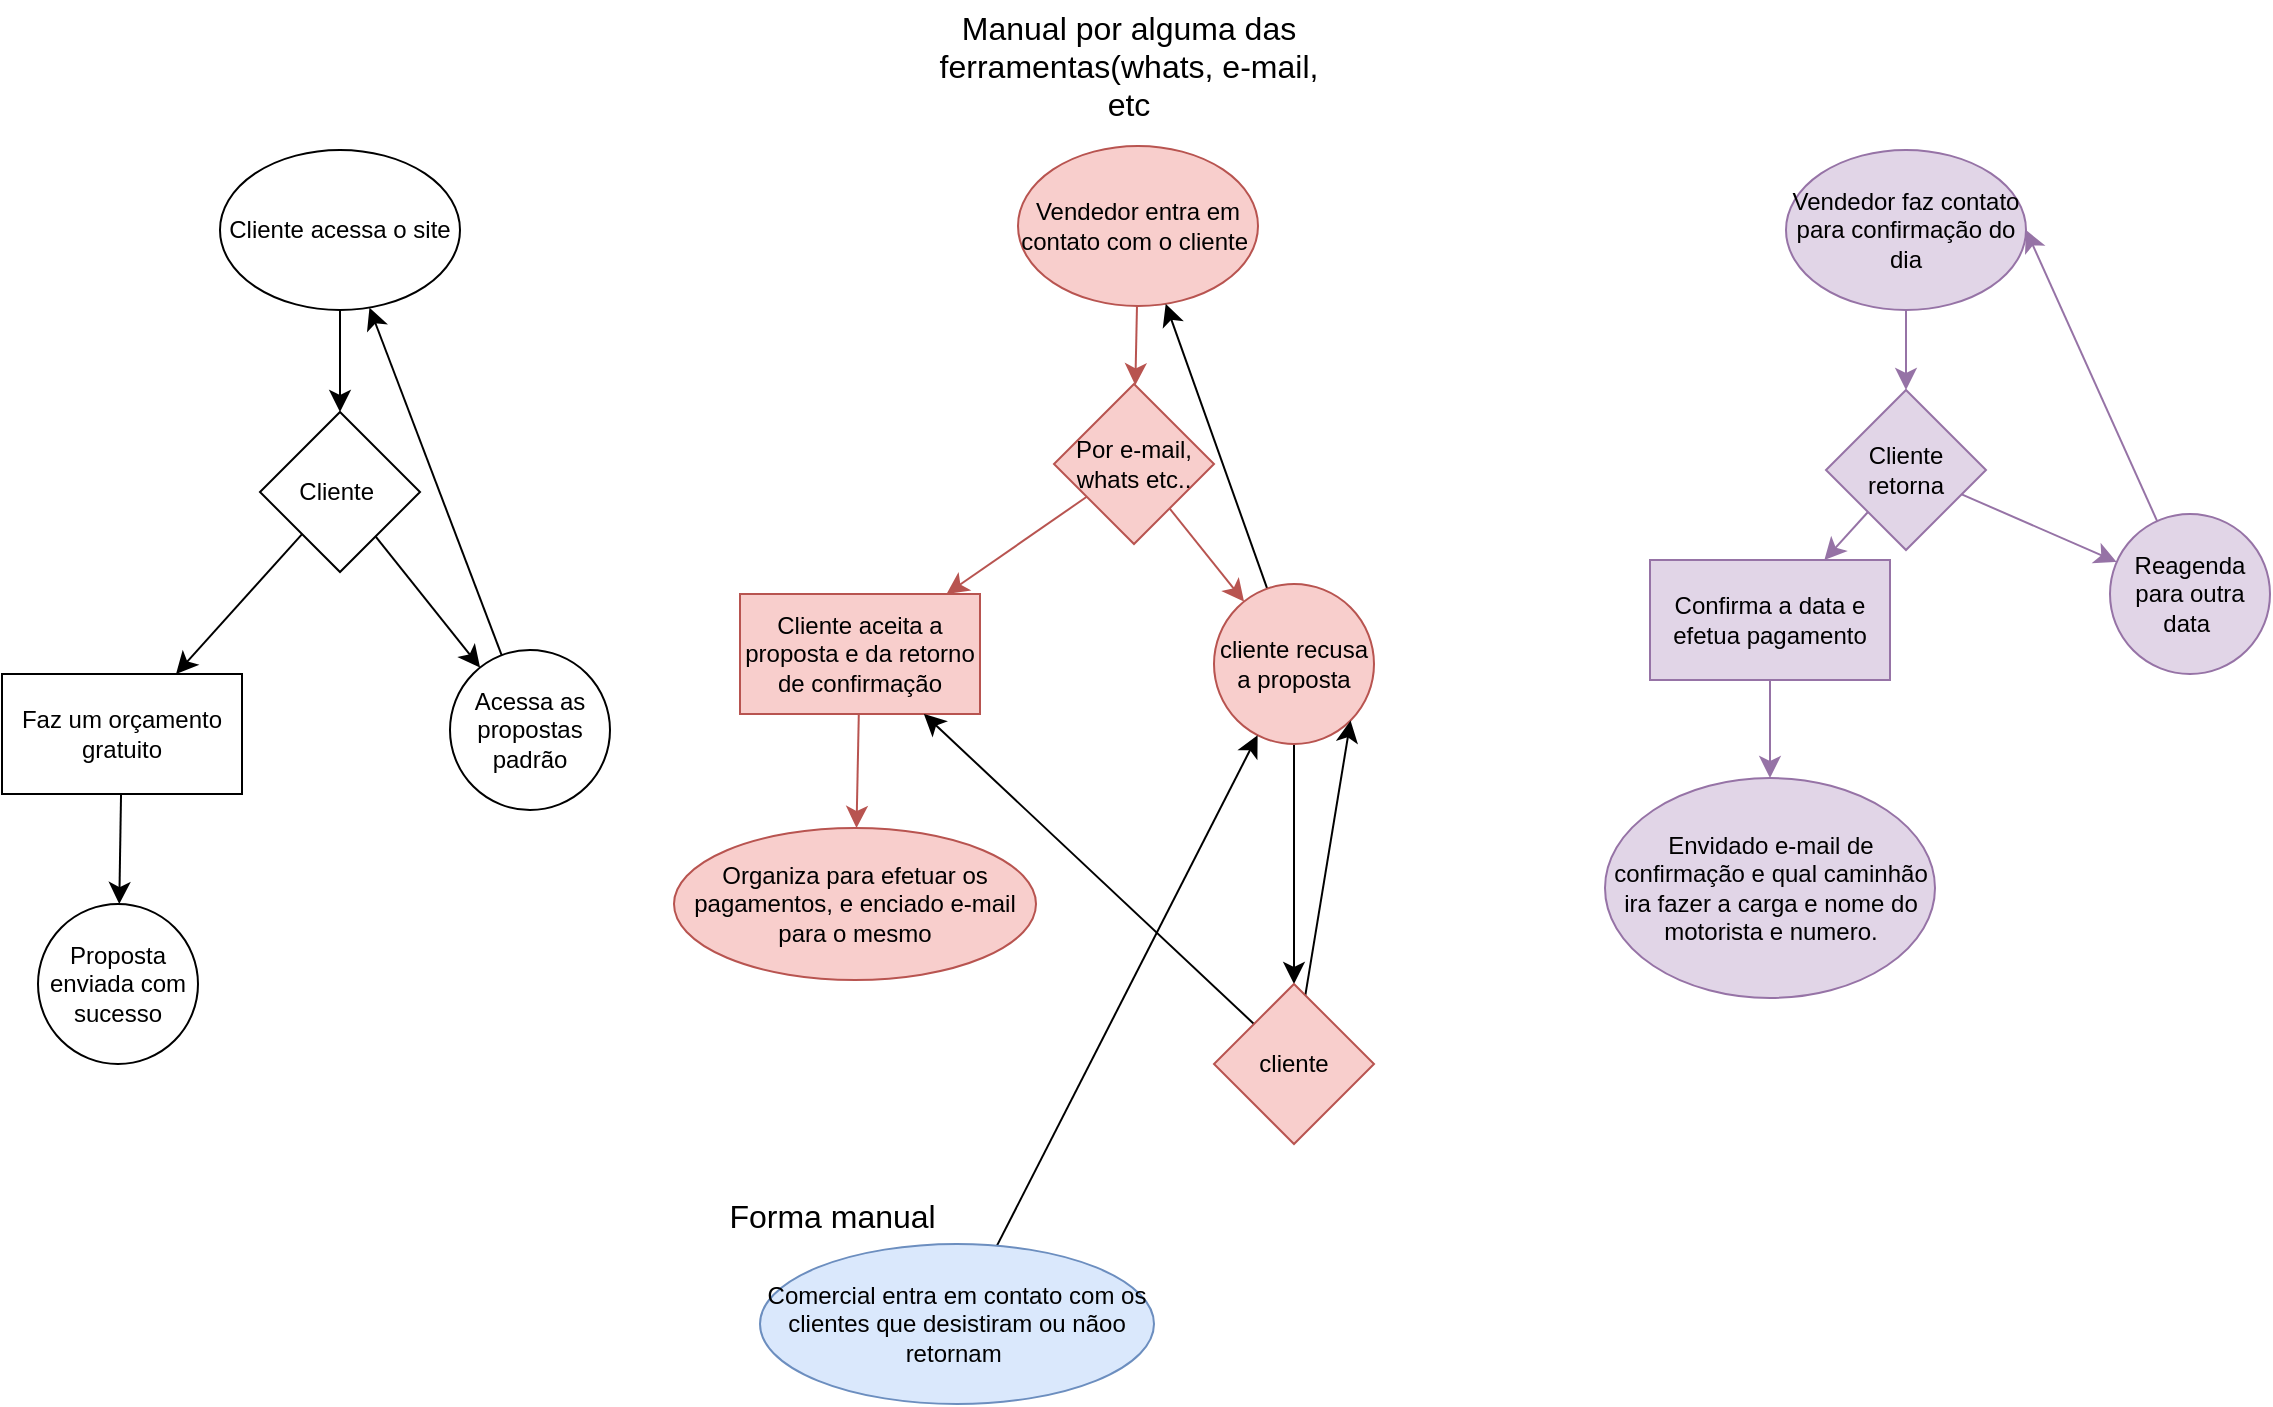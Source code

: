 <mxfile version="24.9.3">
  <diagram name="Página-1" id="csOUmaj2i5kUrGmTa8MK">
    <mxGraphModel dx="1793" dy="1223" grid="0" gridSize="10" guides="1" tooltips="1" connect="1" arrows="1" fold="1" page="0" pageScale="1" pageWidth="827" pageHeight="1169" math="0" shadow="0">
      <root>
        <mxCell id="0" />
        <mxCell id="1" parent="0" />
        <mxCell id="0uR6qXvt8WUA19gHWhxm-4" style="edgeStyle=none;curved=1;rounded=0;orthogonalLoop=1;jettySize=auto;html=1;fontSize=12;startSize=8;endSize=8;" edge="1" parent="1" source="0uR6qXvt8WUA19gHWhxm-9" target="0uR6qXvt8WUA19gHWhxm-2">
          <mxGeometry relative="1" as="geometry">
            <mxPoint x="22" y="-43" as="sourcePoint" />
          </mxGeometry>
        </mxCell>
        <mxCell id="0uR6qXvt8WUA19gHWhxm-6" value="" style="edgeStyle=none;curved=1;rounded=0;orthogonalLoop=1;jettySize=auto;html=1;fontSize=12;startSize=8;endSize=8;" edge="1" parent="1" source="0uR6qXvt8WUA19gHWhxm-2" target="0uR6qXvt8WUA19gHWhxm-5">
          <mxGeometry relative="1" as="geometry" />
        </mxCell>
        <mxCell id="0uR6qXvt8WUA19gHWhxm-8" value="" style="edgeStyle=none;curved=1;rounded=0;orthogonalLoop=1;jettySize=auto;html=1;fontSize=12;startSize=8;endSize=8;" edge="1" parent="1" source="0uR6qXvt8WUA19gHWhxm-2" target="0uR6qXvt8WUA19gHWhxm-12">
          <mxGeometry relative="1" as="geometry">
            <mxPoint x="83.669" y="138" as="targetPoint" />
          </mxGeometry>
        </mxCell>
        <mxCell id="0uR6qXvt8WUA19gHWhxm-2" value="Cliente&amp;nbsp;" style="rhombus;whiteSpace=wrap;html=1;" vertex="1" parent="1">
          <mxGeometry x="-18" y="7" width="80" height="80" as="geometry" />
        </mxCell>
        <mxCell id="0uR6qXvt8WUA19gHWhxm-11" value="" style="edgeStyle=none;curved=1;rounded=0;orthogonalLoop=1;jettySize=auto;html=1;fontSize=12;startSize=8;endSize=8;" edge="1" parent="1" source="0uR6qXvt8WUA19gHWhxm-5" target="0uR6qXvt8WUA19gHWhxm-10">
          <mxGeometry relative="1" as="geometry" />
        </mxCell>
        <mxCell id="0uR6qXvt8WUA19gHWhxm-5" value="Faz um orçamento gratuito" style="whiteSpace=wrap;html=1;" vertex="1" parent="1">
          <mxGeometry x="-147" y="138" width="120" height="60" as="geometry" />
        </mxCell>
        <mxCell id="0uR6qXvt8WUA19gHWhxm-9" value="Cliente acessa o site" style="ellipse;whiteSpace=wrap;html=1;" vertex="1" parent="1">
          <mxGeometry x="-38" y="-124" width="120" height="80" as="geometry" />
        </mxCell>
        <mxCell id="0uR6qXvt8WUA19gHWhxm-10" value="Proposta enviada com sucesso" style="ellipse;whiteSpace=wrap;html=1;" vertex="1" parent="1">
          <mxGeometry x="-129" y="253" width="80" height="80" as="geometry" />
        </mxCell>
        <mxCell id="0uR6qXvt8WUA19gHWhxm-43" style="edgeStyle=none;curved=1;rounded=0;orthogonalLoop=1;jettySize=auto;html=1;fontSize=12;startSize=8;endSize=8;" edge="1" parent="1" source="0uR6qXvt8WUA19gHWhxm-12" target="0uR6qXvt8WUA19gHWhxm-9">
          <mxGeometry relative="1" as="geometry" />
        </mxCell>
        <mxCell id="0uR6qXvt8WUA19gHWhxm-12" value="Acessa as propostas padrão" style="ellipse;whiteSpace=wrap;html=1;aspect=fixed;" vertex="1" parent="1">
          <mxGeometry x="77" y="126" width="80" height="80" as="geometry" />
        </mxCell>
        <mxCell id="0uR6qXvt8WUA19gHWhxm-15" value="" style="edgeStyle=none;curved=1;rounded=0;orthogonalLoop=1;jettySize=auto;html=1;fontSize=12;startSize=8;endSize=8;fillColor=#f8cecc;strokeColor=#b85450;" edge="1" parent="1" source="0uR6qXvt8WUA19gHWhxm-13" target="0uR6qXvt8WUA19gHWhxm-14">
          <mxGeometry relative="1" as="geometry" />
        </mxCell>
        <mxCell id="0uR6qXvt8WUA19gHWhxm-13" value="Vendedor entra em contato com o cliente&amp;nbsp;" style="ellipse;whiteSpace=wrap;html=1;fillColor=#f8cecc;strokeColor=#b85450;" vertex="1" parent="1">
          <mxGeometry x="361" y="-126" width="120" height="80" as="geometry" />
        </mxCell>
        <mxCell id="0uR6qXvt8WUA19gHWhxm-23" value="" style="edgeStyle=none;curved=1;rounded=0;orthogonalLoop=1;jettySize=auto;html=1;fontSize=12;startSize=8;endSize=8;fillColor=#f8cecc;strokeColor=#b85450;" edge="1" parent="1" source="0uR6qXvt8WUA19gHWhxm-14" target="0uR6qXvt8WUA19gHWhxm-28">
          <mxGeometry relative="1" as="geometry">
            <mxPoint x="502.565" y="95" as="targetPoint" />
          </mxGeometry>
        </mxCell>
        <mxCell id="0uR6qXvt8WUA19gHWhxm-25" value="" style="edgeStyle=none;curved=1;rounded=0;orthogonalLoop=1;jettySize=auto;html=1;fontSize=12;startSize=8;endSize=8;fillColor=#f8cecc;strokeColor=#b85450;" edge="1" parent="1" source="0uR6qXvt8WUA19gHWhxm-14" target="0uR6qXvt8WUA19gHWhxm-24">
          <mxGeometry relative="1" as="geometry" />
        </mxCell>
        <mxCell id="0uR6qXvt8WUA19gHWhxm-14" value="Por e-mail, whats etc.." style="rhombus;whiteSpace=wrap;html=1;fillColor=#f8cecc;strokeColor=#b85450;" vertex="1" parent="1">
          <mxGeometry x="379" y="-7" width="80" height="80" as="geometry" />
        </mxCell>
        <mxCell id="0uR6qXvt8WUA19gHWhxm-27" value="" style="edgeStyle=none;curved=1;rounded=0;orthogonalLoop=1;jettySize=auto;html=1;fontSize=12;startSize=8;endSize=8;fillColor=#f8cecc;strokeColor=#b85450;" edge="1" parent="1" source="0uR6qXvt8WUA19gHWhxm-24" target="0uR6qXvt8WUA19gHWhxm-26">
          <mxGeometry relative="1" as="geometry" />
        </mxCell>
        <mxCell id="0uR6qXvt8WUA19gHWhxm-24" value="Cliente aceita a proposta e da retorno de confirmação" style="whiteSpace=wrap;html=1;fillColor=#f8cecc;strokeColor=#b85450;" vertex="1" parent="1">
          <mxGeometry x="222" y="98" width="120" height="60" as="geometry" />
        </mxCell>
        <mxCell id="0uR6qXvt8WUA19gHWhxm-26" value="Organiza para efetuar os pagamentos, e enciado e-mail para o mesmo" style="ellipse;whiteSpace=wrap;html=1;fillColor=#f8cecc;strokeColor=#b85450;" vertex="1" parent="1">
          <mxGeometry x="189" y="215" width="181" height="76" as="geometry" />
        </mxCell>
        <mxCell id="0uR6qXvt8WUA19gHWhxm-44" style="edgeStyle=none;curved=1;rounded=0;orthogonalLoop=1;jettySize=auto;html=1;fontSize=12;startSize=8;endSize=8;" edge="1" parent="1" source="0uR6qXvt8WUA19gHWhxm-28" target="0uR6qXvt8WUA19gHWhxm-13">
          <mxGeometry relative="1" as="geometry" />
        </mxCell>
        <mxCell id="0uR6qXvt8WUA19gHWhxm-48" value="" style="edgeStyle=none;curved=1;rounded=0;orthogonalLoop=1;jettySize=auto;html=1;fontSize=12;startSize=8;endSize=8;" edge="1" parent="1" source="0uR6qXvt8WUA19gHWhxm-28" target="0uR6qXvt8WUA19gHWhxm-47">
          <mxGeometry relative="1" as="geometry" />
        </mxCell>
        <mxCell id="0uR6qXvt8WUA19gHWhxm-28" value="cliente recusa a proposta" style="ellipse;whiteSpace=wrap;html=1;aspect=fixed;fillColor=#f8cecc;strokeColor=#b85450;" vertex="1" parent="1">
          <mxGeometry x="459" y="93" width="80" height="80" as="geometry" />
        </mxCell>
        <mxCell id="0uR6qXvt8WUA19gHWhxm-31" style="edgeStyle=none;curved=1;rounded=0;orthogonalLoop=1;jettySize=auto;html=1;entryX=0.5;entryY=0;entryDx=0;entryDy=0;fontSize=12;startSize=8;endSize=8;fillColor=#e1d5e7;strokeColor=#9673a6;" edge="1" parent="1" source="0uR6qXvt8WUA19gHWhxm-29" target="0uR6qXvt8WUA19gHWhxm-30">
          <mxGeometry relative="1" as="geometry" />
        </mxCell>
        <mxCell id="0uR6qXvt8WUA19gHWhxm-29" value="Vendedor faz contato para confirmação do dia" style="ellipse;whiteSpace=wrap;html=1;fillColor=#e1d5e7;strokeColor=#9673a6;" vertex="1" parent="1">
          <mxGeometry x="745" y="-124" width="120" height="80" as="geometry" />
        </mxCell>
        <mxCell id="0uR6qXvt8WUA19gHWhxm-33" value="" style="edgeStyle=none;curved=1;rounded=0;orthogonalLoop=1;jettySize=auto;html=1;fontSize=12;startSize=8;endSize=8;fillColor=#e1d5e7;strokeColor=#9673a6;" edge="1" parent="1" source="0uR6qXvt8WUA19gHWhxm-30" target="0uR6qXvt8WUA19gHWhxm-32">
          <mxGeometry relative="1" as="geometry" />
        </mxCell>
        <mxCell id="0uR6qXvt8WUA19gHWhxm-35" value="" style="edgeStyle=none;curved=1;rounded=0;orthogonalLoop=1;jettySize=auto;html=1;fontSize=12;startSize=8;endSize=8;fillColor=#e1d5e7;strokeColor=#9673a6;" edge="1" parent="1" source="0uR6qXvt8WUA19gHWhxm-30" target="0uR6qXvt8WUA19gHWhxm-34">
          <mxGeometry relative="1" as="geometry" />
        </mxCell>
        <mxCell id="0uR6qXvt8WUA19gHWhxm-30" value="Cliente retorna" style="rhombus;whiteSpace=wrap;html=1;fillColor=#e1d5e7;strokeColor=#9673a6;" vertex="1" parent="1">
          <mxGeometry x="765" y="-4" width="80" height="80" as="geometry" />
        </mxCell>
        <mxCell id="0uR6qXvt8WUA19gHWhxm-38" value="" style="edgeStyle=none;curved=1;rounded=0;orthogonalLoop=1;jettySize=auto;html=1;fontSize=12;startSize=8;endSize=8;fillColor=#e1d5e7;strokeColor=#9673a6;" edge="1" parent="1" source="0uR6qXvt8WUA19gHWhxm-32" target="0uR6qXvt8WUA19gHWhxm-37">
          <mxGeometry relative="1" as="geometry" />
        </mxCell>
        <mxCell id="0uR6qXvt8WUA19gHWhxm-32" value="Confirma a data e efetua pagamento" style="whiteSpace=wrap;html=1;fillColor=#e1d5e7;strokeColor=#9673a6;" vertex="1" parent="1">
          <mxGeometry x="677" y="81" width="120" height="60" as="geometry" />
        </mxCell>
        <mxCell id="0uR6qXvt8WUA19gHWhxm-36" style="edgeStyle=none;curved=1;rounded=0;orthogonalLoop=1;jettySize=auto;html=1;entryX=1;entryY=0.5;entryDx=0;entryDy=0;fontSize=12;startSize=8;endSize=8;fillColor=#e1d5e7;strokeColor=#9673a6;" edge="1" parent="1" source="0uR6qXvt8WUA19gHWhxm-34" target="0uR6qXvt8WUA19gHWhxm-29">
          <mxGeometry relative="1" as="geometry" />
        </mxCell>
        <mxCell id="0uR6qXvt8WUA19gHWhxm-34" value="Reagenda para outra data&amp;nbsp;" style="ellipse;whiteSpace=wrap;html=1;fillColor=#e1d5e7;strokeColor=#9673a6;" vertex="1" parent="1">
          <mxGeometry x="907" y="58" width="80" height="80" as="geometry" />
        </mxCell>
        <mxCell id="0uR6qXvt8WUA19gHWhxm-37" value="Envidado e-mail de confirmação e qual caminhão ira fazer a carga e nome do motorista e numero." style="ellipse;whiteSpace=wrap;html=1;fillColor=#e1d5e7;strokeColor=#9673a6;" vertex="1" parent="1">
          <mxGeometry x="654.5" y="190" width="165" height="110" as="geometry" />
        </mxCell>
        <mxCell id="0uR6qXvt8WUA19gHWhxm-46" style="edgeStyle=none;curved=1;rounded=0;orthogonalLoop=1;jettySize=auto;html=1;fontSize=12;startSize=8;endSize=8;" edge="1" parent="1" source="0uR6qXvt8WUA19gHWhxm-39" target="0uR6qXvt8WUA19gHWhxm-28">
          <mxGeometry relative="1" as="geometry" />
        </mxCell>
        <mxCell id="0uR6qXvt8WUA19gHWhxm-39" value="Comercial entra em contato com os clientes que desistiram ou nãoo retornam&amp;nbsp;" style="ellipse;whiteSpace=wrap;html=1;fillColor=#dae8fc;strokeColor=#6c8ebf;" vertex="1" parent="1">
          <mxGeometry x="232" y="423" width="197" height="80" as="geometry" />
        </mxCell>
        <mxCell id="0uR6qXvt8WUA19gHWhxm-41" value="Manual por alguma das ferramentas(whats, e-mail, etc" style="text;html=1;align=center;verticalAlign=middle;whiteSpace=wrap;rounded=0;fontSize=16;" vertex="1" parent="1">
          <mxGeometry x="308" y="-199" width="217" height="65" as="geometry" />
        </mxCell>
        <mxCell id="0uR6qXvt8WUA19gHWhxm-42" value="Forma manual&amp;nbsp;" style="text;html=1;align=center;verticalAlign=middle;whiteSpace=wrap;rounded=0;fontSize=16;" vertex="1" parent="1">
          <mxGeometry x="162" y="376" width="217" height="65" as="geometry" />
        </mxCell>
        <mxCell id="0uR6qXvt8WUA19gHWhxm-49" style="edgeStyle=none;curved=1;rounded=0;orthogonalLoop=1;jettySize=auto;html=1;exitX=0;exitY=0;exitDx=0;exitDy=0;fontSize=12;startSize=8;endSize=8;" edge="1" parent="1" source="0uR6qXvt8WUA19gHWhxm-47" target="0uR6qXvt8WUA19gHWhxm-24">
          <mxGeometry relative="1" as="geometry" />
        </mxCell>
        <mxCell id="0uR6qXvt8WUA19gHWhxm-50" style="edgeStyle=none;curved=1;rounded=0;orthogonalLoop=1;jettySize=auto;html=1;entryX=1;entryY=1;entryDx=0;entryDy=0;fontSize=12;startSize=8;endSize=8;" edge="1" parent="1" source="0uR6qXvt8WUA19gHWhxm-47" target="0uR6qXvt8WUA19gHWhxm-28">
          <mxGeometry relative="1" as="geometry" />
        </mxCell>
        <mxCell id="0uR6qXvt8WUA19gHWhxm-47" value="cliente" style="rhombus;whiteSpace=wrap;html=1;fillColor=#f8cecc;strokeColor=#b85450;" vertex="1" parent="1">
          <mxGeometry x="459" y="293" width="80" height="80" as="geometry" />
        </mxCell>
      </root>
    </mxGraphModel>
  </diagram>
</mxfile>
